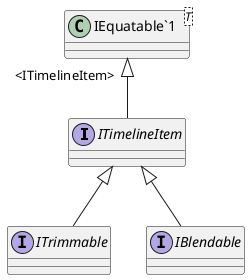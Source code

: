 @startuml
interface ITimelineItem {
}
interface ITrimmable {
}
interface IBlendable {
}
class "IEquatable`1"<T> {
}
"IEquatable`1" "<ITimelineItem>" <|-- ITimelineItem
ITimelineItem <|-- ITrimmable
ITimelineItem <|-- IBlendable
@enduml
